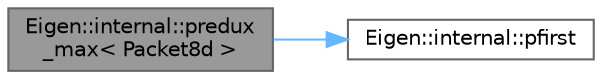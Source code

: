 digraph "Eigen::internal::predux_max&lt; Packet8d &gt;"
{
 // LATEX_PDF_SIZE
  bgcolor="transparent";
  edge [fontname=Helvetica,fontsize=10,labelfontname=Helvetica,labelfontsize=10];
  node [fontname=Helvetica,fontsize=10,shape=box,height=0.2,width=0.4];
  rankdir="LR";
  Node1 [id="Node000001",label="Eigen::internal::predux\l_max\< Packet8d \>",height=0.2,width=0.4,color="gray40", fillcolor="grey60", style="filled", fontcolor="black",tooltip=" "];
  Node1 -> Node2 [id="edge1_Node000001_Node000002",color="steelblue1",style="solid",tooltip=" "];
  Node2 [id="Node000002",label="Eigen::internal::pfirst",height=0.2,width=0.4,color="grey40", fillcolor="white", style="filled",URL="$namespace_eigen_1_1internal.html#aca8ce931f75f798f8222ae308a8d99a2",tooltip=" "];
}
